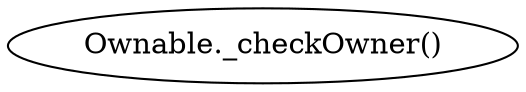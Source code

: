 digraph "" {
	graph [bb="0,0,216.71,36"];
	node [label="\N"];
	"Ownable._checkOwner()"	 [height=0.5,
		pos="108.36,18",
		width=3.0099];
}
